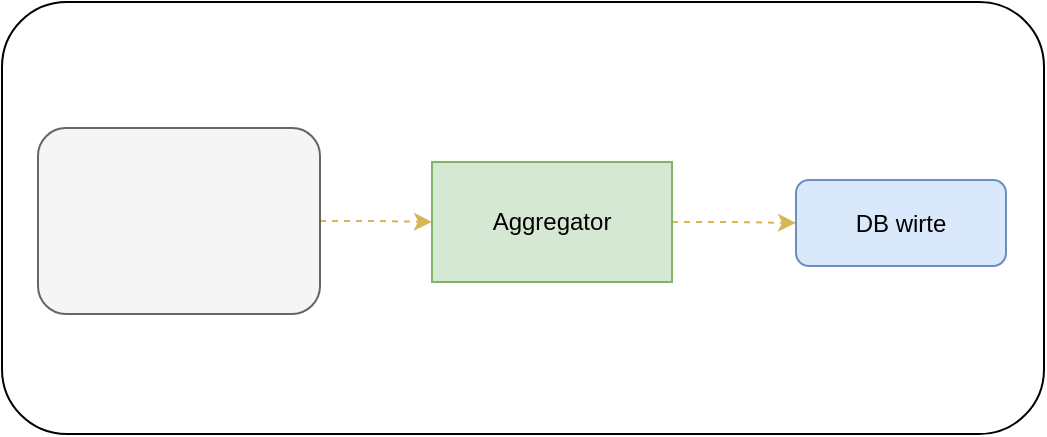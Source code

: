 <mxfile version="16.2.7" type="github">
  <diagram id="PVIGNy10qydoJis5Ic_u" name="Page-1">
    <mxGraphModel dx="946" dy="588" grid="0" gridSize="10" guides="1" tooltips="1" connect="1" arrows="1" fold="1" page="1" pageScale="1" pageWidth="2339" pageHeight="3300" math="0" shadow="0">
      <root>
        <mxCell id="0" />
        <mxCell id="1" parent="0" />
        <mxCell id="z5jCezmpNYRPA9-sw-GP-4" value="" style="rounded=1;whiteSpace=wrap;html=1;" vertex="1" parent="1">
          <mxGeometry x="85" y="63" width="521" height="216" as="geometry" />
        </mxCell>
        <mxCell id="z5jCezmpNYRPA9-sw-GP-6" value="" style="edgeStyle=orthogonalEdgeStyle;rounded=0;orthogonalLoop=1;jettySize=auto;html=1;dashed=1;fillColor=#fff2cc;strokeColor=#d6b656;" edge="1" parent="1" source="z5jCezmpNYRPA9-sw-GP-1" target="z5jCezmpNYRPA9-sw-GP-2">
          <mxGeometry relative="1" as="geometry" />
        </mxCell>
        <mxCell id="z5jCezmpNYRPA9-sw-GP-1" value="" style="rounded=1;whiteSpace=wrap;html=1;fillColor=#f5f5f5;fontColor=#333333;strokeColor=#666666;" vertex="1" parent="1">
          <mxGeometry x="103" y="126" width="141" height="93" as="geometry" />
        </mxCell>
        <mxCell id="z5jCezmpNYRPA9-sw-GP-7" value="" style="edgeStyle=orthogonalEdgeStyle;rounded=0;orthogonalLoop=1;jettySize=auto;html=1;dashed=1;fillColor=#fff2cc;strokeColor=#d6b656;" edge="1" parent="1" source="z5jCezmpNYRPA9-sw-GP-2" target="z5jCezmpNYRPA9-sw-GP-3">
          <mxGeometry relative="1" as="geometry" />
        </mxCell>
        <mxCell id="z5jCezmpNYRPA9-sw-GP-2" value="Aggregator" style="rounded=0;whiteSpace=wrap;html=1;fillColor=#d5e8d4;strokeColor=#82b366;" vertex="1" parent="1">
          <mxGeometry x="300" y="143" width="120" height="60" as="geometry" />
        </mxCell>
        <mxCell id="z5jCezmpNYRPA9-sw-GP-3" value="DB wirte" style="rounded=1;whiteSpace=wrap;html=1;fillColor=#dae8fc;strokeColor=#6c8ebf;" vertex="1" parent="1">
          <mxGeometry x="482" y="152" width="105" height="43" as="geometry" />
        </mxCell>
      </root>
    </mxGraphModel>
  </diagram>
</mxfile>
